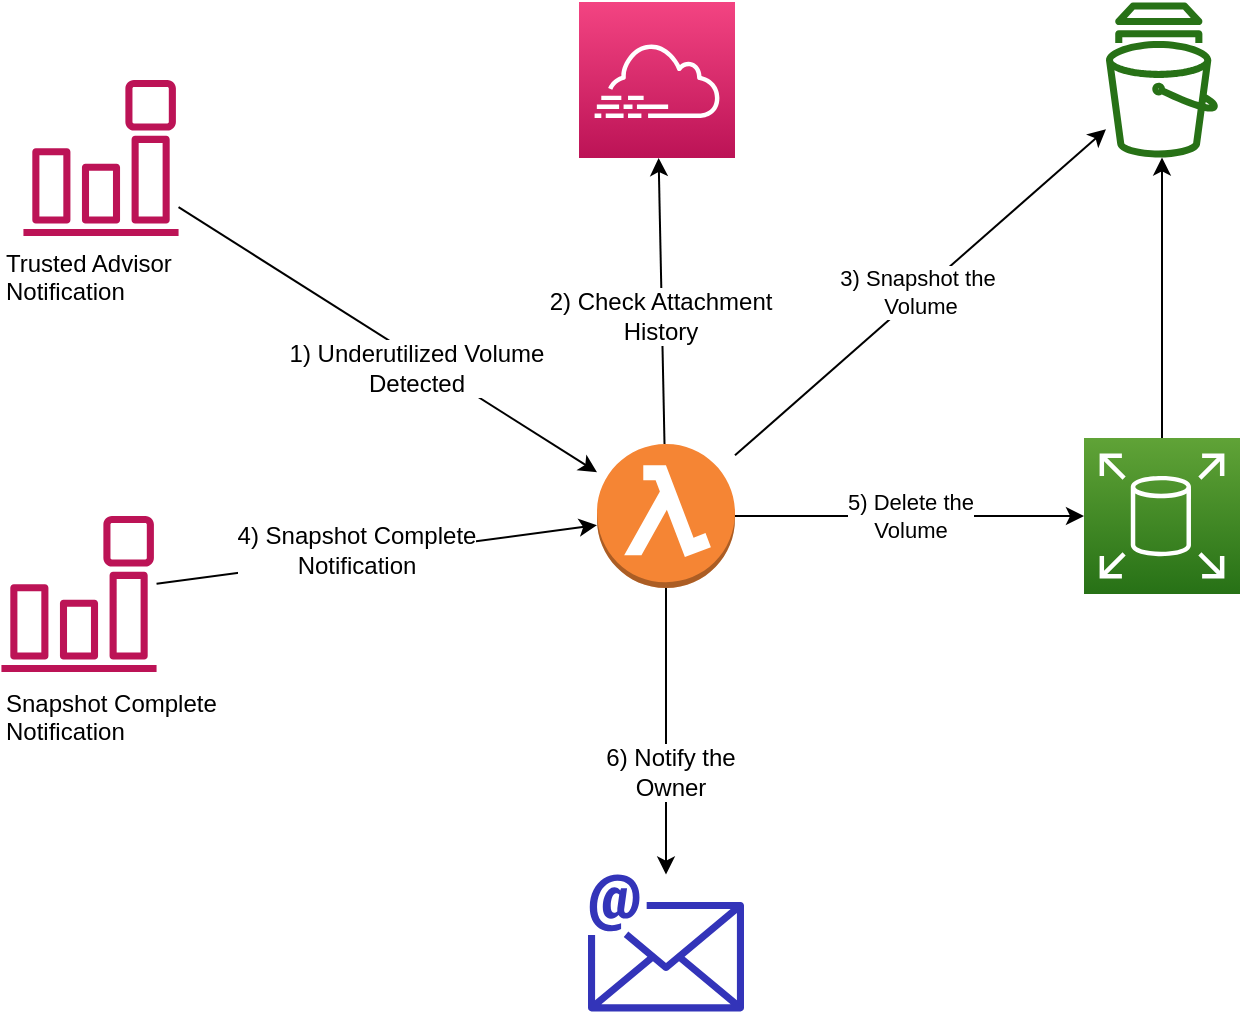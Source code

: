 <mxfile version="10.6.1" type="device"><diagram id="zMVxP1znPqsVjCYevRmv" name="Page-1"><mxGraphModel dx="930" dy="644" grid="1" gridSize="10" guides="1" tooltips="1" connect="1" arrows="1" fold="1" page="1" pageScale="1" pageWidth="1100" pageHeight="850" math="0" shadow="0"><root><mxCell id="0"/><mxCell id="1" parent="0"/><mxCell id="iHj6B4ThpS9Ab4qnw-du-5" value="" style="outlineConnect=0;dashed=0;verticalLabelPosition=bottom;verticalAlign=top;align=center;html=1;shape=mxgraph.aws3.lambda_function;fillColor=#F58534;gradientColor=none;" parent="1" vertex="1"><mxGeometry x="475.5" y="281" width="69" height="72" as="geometry"/></mxCell><mxCell id="iHj6B4ThpS9Ab4qnw-du-9" value="" style="outlineConnect=0;fontColor=#232F3E;gradientColor=#60A337;gradientDirection=north;fillColor=#277116;strokeColor=#ffffff;dashed=0;verticalLabelPosition=bottom;verticalAlign=top;align=center;html=1;fontSize=12;fontStyle=0;aspect=fixed;shape=mxgraph.aws4.resourceIcon;resIcon=mxgraph.aws4.elastic_block_store;" parent="1" vertex="1"><mxGeometry x="719" y="278" width="78" height="78" as="geometry"/></mxCell><mxCell id="iHj6B4ThpS9Ab4qnw-du-10" value="" style="outlineConnect=0;fontColor=#232F3E;gradientColor=none;fillColor=#277116;strokeColor=none;dashed=0;verticalLabelPosition=bottom;verticalAlign=top;align=center;html=1;fontSize=12;fontStyle=0;aspect=fixed;shape=mxgraph.aws4.snapshot;" parent="1" vertex="1"><mxGeometry x="730" y="60" width="56" height="78" as="geometry"/></mxCell><mxCell id="iHj6B4ThpS9Ab4qnw-du-11" value="Trusted Advisor&lt;br&gt;Notification&lt;br&gt;" style="text;html=1;resizable=0;points=[];autosize=1;align=left;verticalAlign=top;spacingTop=-4;" parent="1" vertex="1"><mxGeometry x="177.5" y="181" width="100" height="30" as="geometry"/></mxCell><mxCell id="iHj6B4ThpS9Ab4qnw-du-12" value="" style="outlineConnect=0;fontColor=#232F3E;gradientColor=none;fillColor=#BC1356;strokeColor=none;dashed=0;verticalLabelPosition=bottom;verticalAlign=top;align=center;html=1;fontSize=12;fontStyle=0;aspect=fixed;shape=mxgraph.aws4.event_event_based;" parent="1" vertex="1"><mxGeometry x="188.5" y="99" width="78" height="78" as="geometry"/></mxCell><mxCell id="iHj6B4ThpS9Ab4qnw-du-13" value="" style="outlineConnect=0;fontColor=#232F3E;gradientColor=none;fillColor=#BC1356;strokeColor=none;dashed=0;verticalLabelPosition=bottom;verticalAlign=top;align=center;html=1;fontSize=12;fontStyle=0;aspect=fixed;shape=mxgraph.aws4.event_event_based;" parent="1" vertex="1"><mxGeometry x="177.5" y="317" width="78" height="78" as="geometry"/></mxCell><mxCell id="iHj6B4ThpS9Ab4qnw-du-16" value="Snapshot Complete&lt;br&gt;Notification&lt;br&gt;&lt;br&gt;" style="text;html=1;resizable=0;points=[];autosize=1;align=left;verticalAlign=top;spacingTop=-4;" parent="1" vertex="1"><mxGeometry x="177.5" y="400.5" width="120" height="40" as="geometry"/></mxCell><mxCell id="iHj6B4ThpS9Ab4qnw-du-18" value="" style="endArrow=classic;html=1;" parent="1" source="iHj6B4ThpS9Ab4qnw-du-12" target="iHj6B4ThpS9Ab4qnw-du-5" edge="1"><mxGeometry width="50" height="50" relative="1" as="geometry"><mxPoint x="80" y="640" as="sourcePoint"/><mxPoint x="130" y="590" as="targetPoint"/></mxGeometry></mxCell><mxCell id="iHj6B4ThpS9Ab4qnw-du-19" value="1" style="text;html=1;resizable=0;points=[];align=center;verticalAlign=middle;labelBackgroundColor=#ffffff;" parent="iHj6B4ThpS9Ab4qnw-du-18" vertex="1" connectable="0"><mxGeometry x="0.122" y="-3" relative="1" as="geometry"><mxPoint as="offset"/></mxGeometry></mxCell><mxCell id="iHj6B4ThpS9Ab4qnw-du-22" value="1) Underutilized Volume&lt;br&gt;Detected&lt;br&gt;" style="text;html=1;resizable=0;points=[];align=center;verticalAlign=middle;labelBackgroundColor=#ffffff;" parent="iHj6B4ThpS9Ab4qnw-du-18" vertex="1" connectable="0"><mxGeometry x="0.151" y="-3" relative="1" as="geometry"><mxPoint y="1" as="offset"/></mxGeometry></mxCell><mxCell id="iHj6B4ThpS9Ab4qnw-du-20" value="" style="endArrow=classic;html=1;" parent="1" source="iHj6B4ThpS9Ab4qnw-du-5" target="iHj6B4ThpS9Ab4qnw-du-21" edge="1"><mxGeometry width="50" height="50" relative="1" as="geometry"><mxPoint x="620" y="460" as="sourcePoint"/><mxPoint x="670" y="410" as="targetPoint"/></mxGeometry></mxCell><mxCell id="iHj6B4ThpS9Ab4qnw-du-23" value="2) Check Attachment&lt;br&gt;History&lt;br&gt;" style="text;html=1;resizable=0;points=[];align=center;verticalAlign=middle;labelBackgroundColor=#ffffff;" parent="iHj6B4ThpS9Ab4qnw-du-20" vertex="1" connectable="0"><mxGeometry x="-0.097" y="1" relative="1" as="geometry"><mxPoint as="offset"/></mxGeometry></mxCell><mxCell id="iHj6B4ThpS9Ab4qnw-du-21" value="" style="outlineConnect=0;fontColor=#232F3E;gradientColor=#F34482;gradientDirection=north;fillColor=#BC1356;strokeColor=#ffffff;dashed=0;verticalLabelPosition=bottom;verticalAlign=top;align=center;html=1;fontSize=12;fontStyle=0;aspect=fixed;shape=mxgraph.aws4.resourceIcon;resIcon=mxgraph.aws4.cloudtrail;" parent="1" vertex="1"><mxGeometry x="466.5" y="60" width="78" height="78" as="geometry"/></mxCell><mxCell id="iHj6B4ThpS9Ab4qnw-du-24" value="3) Snapshot the&amp;nbsp;&lt;br&gt;Volume&lt;br&gt;" style="endArrow=classic;html=1;" parent="1" source="iHj6B4ThpS9Ab4qnw-du-5" target="iHj6B4ThpS9Ab4qnw-du-10" edge="1"><mxGeometry width="50" height="50" relative="1" as="geometry"><mxPoint x="700" y="390" as="sourcePoint"/><mxPoint x="760" y="120" as="targetPoint"/></mxGeometry></mxCell><mxCell id="iHj6B4ThpS9Ab4qnw-du-25" value="" style="endArrow=classic;html=1;" parent="1" source="iHj6B4ThpS9Ab4qnw-du-9" target="iHj6B4ThpS9Ab4qnw-du-10" edge="1"><mxGeometry width="50" height="50" relative="1" as="geometry"><mxPoint x="800" y="300" as="sourcePoint"/><mxPoint x="850" y="250" as="targetPoint"/></mxGeometry></mxCell><mxCell id="iHj6B4ThpS9Ab4qnw-du-26" value="" style="endArrow=classic;html=1;" parent="1" source="iHj6B4ThpS9Ab4qnw-du-13" target="iHj6B4ThpS9Ab4qnw-du-5" edge="1"><mxGeometry width="50" height="50" relative="1" as="geometry"><mxPoint x="290" y="570" as="sourcePoint"/><mxPoint x="340" y="520" as="targetPoint"/></mxGeometry></mxCell><mxCell id="iHj6B4ThpS9Ab4qnw-du-27" value="4) Snapshot Complete &lt;br&gt;Notification&lt;br&gt;" style="text;html=1;resizable=0;points=[];align=center;verticalAlign=middle;labelBackgroundColor=#ffffff;" parent="iHj6B4ThpS9Ab4qnw-du-26" vertex="1" connectable="0"><mxGeometry x="-0.1" y="4" relative="1" as="geometry"><mxPoint x="1" as="offset"/></mxGeometry></mxCell><mxCell id="iHj6B4ThpS9Ab4qnw-du-28" value="5) Delete the&lt;br&gt;Volume&lt;br&gt;" style="endArrow=classic;html=1;" parent="1" source="iHj6B4ThpS9Ab4qnw-du-5" target="iHj6B4ThpS9Ab4qnw-du-9" edge="1"><mxGeometry width="50" height="50" relative="1" as="geometry"><mxPoint x="80" y="720" as="sourcePoint"/><mxPoint x="130" y="670" as="targetPoint"/></mxGeometry></mxCell><mxCell id="iHj6B4ThpS9Ab4qnw-du-29" value="" style="outlineConnect=0;fontColor=#232F3E;gradientColor=none;fillColor=#3334B9;strokeColor=none;dashed=0;verticalLabelPosition=bottom;verticalAlign=top;align=center;html=1;fontSize=12;fontStyle=0;aspect=fixed;shape=mxgraph.aws4.email;" parent="1" vertex="1"><mxGeometry x="471" y="496" width="78" height="69" as="geometry"/></mxCell><mxCell id="iHj6B4ThpS9Ab4qnw-du-30" value="" style="endArrow=classic;html=1;" parent="1" source="iHj6B4ThpS9Ab4qnw-du-5" target="iHj6B4ThpS9Ab4qnw-du-29" edge="1"><mxGeometry width="50" height="50" relative="1" as="geometry"><mxPoint x="650" y="510" as="sourcePoint"/><mxPoint x="700" y="460" as="targetPoint"/></mxGeometry></mxCell><mxCell id="iHj6B4ThpS9Ab4qnw-du-31" value="6) Notify the&lt;br&gt;Owner&lt;br&gt;" style="text;html=1;resizable=0;points=[];align=center;verticalAlign=middle;labelBackgroundColor=#ffffff;" parent="iHj6B4ThpS9Ab4qnw-du-30" vertex="1" connectable="0"><mxGeometry x="0.286" y="3" relative="1" as="geometry"><mxPoint x="-1" as="offset"/></mxGeometry></mxCell></root></mxGraphModel></diagram></mxfile>
